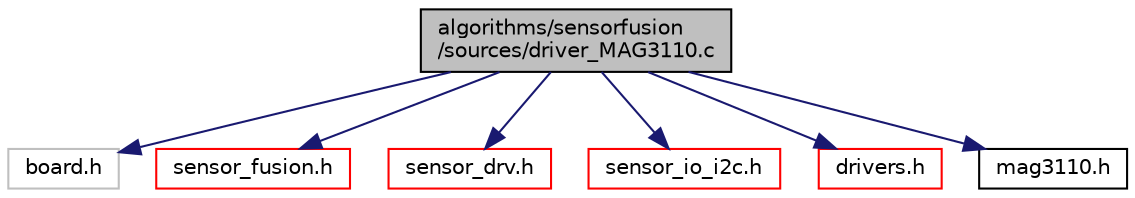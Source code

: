 digraph "algorithms/sensorfusion/sources/driver_MAG3110.c"
{
  edge [fontname="Helvetica",fontsize="10",labelfontname="Helvetica",labelfontsize="10"];
  node [fontname="Helvetica",fontsize="10",shape=record];
  Node0 [label="algorithms/sensorfusion\l/sources/driver_MAG3110.c",height=0.2,width=0.4,color="black", fillcolor="grey75", style="filled", fontcolor="black"];
  Node0 -> Node1 [color="midnightblue",fontsize="10",style="solid",fontname="Helvetica"];
  Node1 [label="board.h",height=0.2,width=0.4,color="grey75", fillcolor="white", style="filled"];
  Node0 -> Node2 [color="midnightblue",fontsize="10",style="solid",fontname="Helvetica"];
  Node2 [label="sensor_fusion.h",height=0.2,width=0.4,color="red", fillcolor="white", style="filled",URL="$sensor__fusion_8h.html",tooltip="The sensor_fusion.h file implements the top level programming interface. "];
  Node0 -> Node14 [color="midnightblue",fontsize="10",style="solid",fontname="Helvetica"];
  Node14 [label="sensor_drv.h",height=0.2,width=0.4,color="red", fillcolor="white", style="filled",URL="$sensor__drv_8h.html",tooltip="The sensor_drv.h file contains sensor state and error definitions. "];
  Node0 -> Node17 [color="midnightblue",fontsize="10",style="solid",fontname="Helvetica"];
  Node17 [label="sensor_io_i2c.h",height=0.2,width=0.4,color="red", fillcolor="white", style="filled",URL="$sensor__io__i2c_8h.html",tooltip="The sensor_io_i2c.h file declares low-level interface functions for reading and writing sensor regist..."];
  Node0 -> Node20 [color="midnightblue",fontsize="10",style="solid",fontname="Helvetica"];
  Node20 [label="drivers.h",height=0.2,width=0.4,color="red", fillcolor="white", style="filled",URL="$drivers_8h.html",tooltip="Provides function prototypes for driver level interfaces. "];
  Node0 -> Node21 [color="midnightblue",fontsize="10",style="solid",fontname="Helvetica"];
  Node21 [label="mag3110.h",height=0.2,width=0.4,color="black", fillcolor="white", style="filled",URL="$mag3110_8h.html"];
}
